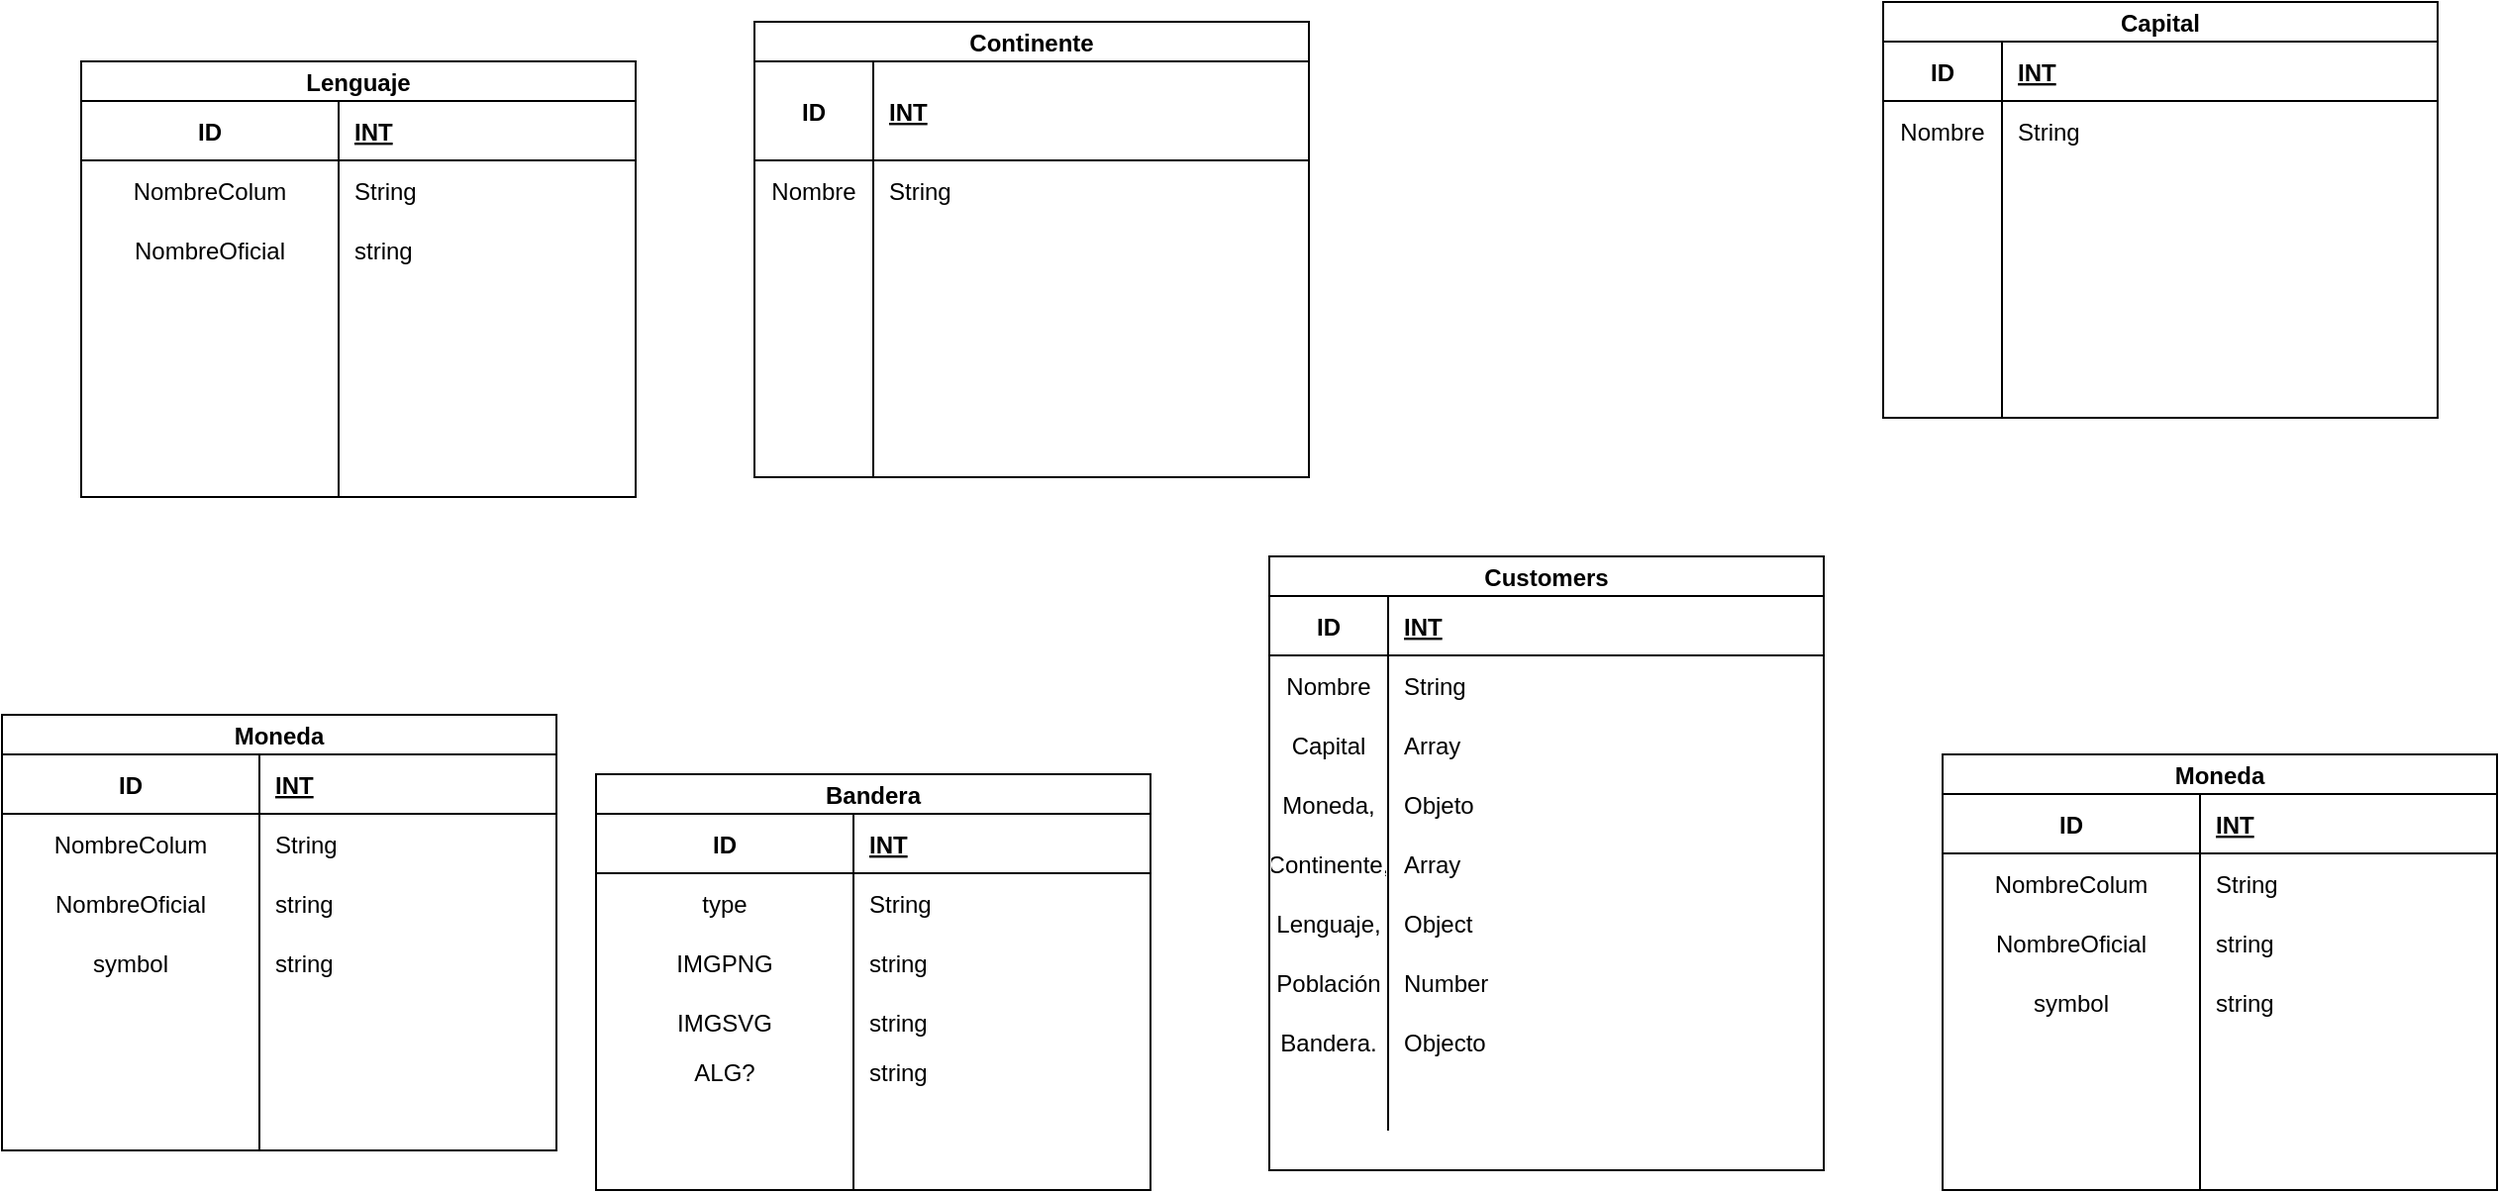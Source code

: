 <mxfile version="21.7.4" type="github">
  <diagram id="R2lEEEUBdFMjLlhIrx00" name="Page-1">
    <mxGraphModel dx="2284" dy="750" grid="1" gridSize="10" guides="1" tooltips="1" connect="1" arrows="1" fold="1" page="1" pageScale="1" pageWidth="850" pageHeight="1100" math="0" shadow="0" extFonts="Permanent Marker^https://fonts.googleapis.com/css?family=Permanent+Marker">
      <root>
        <mxCell id="0" />
        <mxCell id="1" parent="0" />
        <mxCell id="gF1G6BgwQL0CTlE5PLOW-70" value="Customers" style="shape=table;startSize=20;container=1;collapsible=1;childLayout=tableLayout;fixedRows=1;rowLines=0;fontStyle=1;align=center;resizeLast=1;" vertex="1" parent="1">
          <mxGeometry x="360" y="320" width="280" height="310" as="geometry" />
        </mxCell>
        <mxCell id="gF1G6BgwQL0CTlE5PLOW-71" value="" style="shape=partialRectangle;collapsible=0;dropTarget=0;pointerEvents=0;fillColor=none;points=[[0,0.5],[1,0.5]];portConstraint=eastwest;top=0;left=0;right=0;bottom=1;" vertex="1" parent="gF1G6BgwQL0CTlE5PLOW-70">
          <mxGeometry y="20" width="280" height="30" as="geometry" />
        </mxCell>
        <mxCell id="gF1G6BgwQL0CTlE5PLOW-72" value="ID" style="shape=partialRectangle;overflow=hidden;connectable=0;fillColor=none;top=0;left=0;bottom=0;right=0;fontStyle=1;" vertex="1" parent="gF1G6BgwQL0CTlE5PLOW-71">
          <mxGeometry width="60" height="30" as="geometry">
            <mxRectangle width="60" height="30" as="alternateBounds" />
          </mxGeometry>
        </mxCell>
        <mxCell id="gF1G6BgwQL0CTlE5PLOW-73" value="INT" style="shape=partialRectangle;overflow=hidden;connectable=0;fillColor=none;top=0;left=0;bottom=0;right=0;align=left;spacingLeft=6;fontStyle=5;" vertex="1" parent="gF1G6BgwQL0CTlE5PLOW-71">
          <mxGeometry x="60" width="220" height="30" as="geometry">
            <mxRectangle width="220" height="30" as="alternateBounds" />
          </mxGeometry>
        </mxCell>
        <mxCell id="gF1G6BgwQL0CTlE5PLOW-74" value="" style="shape=partialRectangle;collapsible=0;dropTarget=0;pointerEvents=0;fillColor=none;points=[[0,0.5],[1,0.5]];portConstraint=eastwest;top=0;left=0;right=0;bottom=0;" vertex="1" parent="gF1G6BgwQL0CTlE5PLOW-70">
          <mxGeometry y="50" width="280" height="30" as="geometry" />
        </mxCell>
        <mxCell id="gF1G6BgwQL0CTlE5PLOW-75" value="Nombre" style="shape=partialRectangle;overflow=hidden;connectable=0;fillColor=none;top=0;left=0;bottom=0;right=0;" vertex="1" parent="gF1G6BgwQL0CTlE5PLOW-74">
          <mxGeometry width="60" height="30" as="geometry">
            <mxRectangle width="60" height="30" as="alternateBounds" />
          </mxGeometry>
        </mxCell>
        <mxCell id="gF1G6BgwQL0CTlE5PLOW-76" value="String" style="shape=partialRectangle;overflow=hidden;connectable=0;fillColor=none;top=0;left=0;bottom=0;right=0;align=left;spacingLeft=6;" vertex="1" parent="gF1G6BgwQL0CTlE5PLOW-74">
          <mxGeometry x="60" width="220" height="30" as="geometry">
            <mxRectangle width="220" height="30" as="alternateBounds" />
          </mxGeometry>
        </mxCell>
        <mxCell id="gF1G6BgwQL0CTlE5PLOW-80" style="shape=partialRectangle;collapsible=0;dropTarget=0;pointerEvents=0;fillColor=none;points=[[0,0.5],[1,0.5]];portConstraint=eastwest;top=0;left=0;right=0;bottom=0;" vertex="1" parent="gF1G6BgwQL0CTlE5PLOW-70">
          <mxGeometry y="80" width="280" height="30" as="geometry" />
        </mxCell>
        <mxCell id="gF1G6BgwQL0CTlE5PLOW-81" value="Capital" style="shape=partialRectangle;overflow=hidden;connectable=0;fillColor=none;top=0;left=0;bottom=0;right=0;" vertex="1" parent="gF1G6BgwQL0CTlE5PLOW-80">
          <mxGeometry width="60" height="30" as="geometry">
            <mxRectangle width="60" height="30" as="alternateBounds" />
          </mxGeometry>
        </mxCell>
        <mxCell id="gF1G6BgwQL0CTlE5PLOW-82" value="Array" style="shape=partialRectangle;overflow=hidden;connectable=0;fillColor=none;top=0;left=0;bottom=0;right=0;align=left;spacingLeft=6;" vertex="1" parent="gF1G6BgwQL0CTlE5PLOW-80">
          <mxGeometry x="60" width="220" height="30" as="geometry">
            <mxRectangle width="220" height="30" as="alternateBounds" />
          </mxGeometry>
        </mxCell>
        <mxCell id="gF1G6BgwQL0CTlE5PLOW-83" style="shape=partialRectangle;collapsible=0;dropTarget=0;pointerEvents=0;fillColor=none;points=[[0,0.5],[1,0.5]];portConstraint=eastwest;top=0;left=0;right=0;bottom=0;" vertex="1" parent="gF1G6BgwQL0CTlE5PLOW-70">
          <mxGeometry y="110" width="280" height="30" as="geometry" />
        </mxCell>
        <mxCell id="gF1G6BgwQL0CTlE5PLOW-84" value="Moneda," style="shape=partialRectangle;overflow=hidden;connectable=0;fillColor=none;top=0;left=0;bottom=0;right=0;" vertex="1" parent="gF1G6BgwQL0CTlE5PLOW-83">
          <mxGeometry width="60" height="30" as="geometry">
            <mxRectangle width="60" height="30" as="alternateBounds" />
          </mxGeometry>
        </mxCell>
        <mxCell id="gF1G6BgwQL0CTlE5PLOW-85" value="Objeto" style="shape=partialRectangle;overflow=hidden;connectable=0;fillColor=none;top=0;left=0;bottom=0;right=0;align=left;spacingLeft=6;" vertex="1" parent="gF1G6BgwQL0CTlE5PLOW-83">
          <mxGeometry x="60" width="220" height="30" as="geometry">
            <mxRectangle width="220" height="30" as="alternateBounds" />
          </mxGeometry>
        </mxCell>
        <mxCell id="gF1G6BgwQL0CTlE5PLOW-86" style="shape=partialRectangle;collapsible=0;dropTarget=0;pointerEvents=0;fillColor=none;points=[[0,0.5],[1,0.5]];portConstraint=eastwest;top=0;left=0;right=0;bottom=0;" vertex="1" parent="gF1G6BgwQL0CTlE5PLOW-70">
          <mxGeometry y="140" width="280" height="30" as="geometry" />
        </mxCell>
        <mxCell id="gF1G6BgwQL0CTlE5PLOW-87" value="Continente," style="shape=partialRectangle;overflow=hidden;connectable=0;fillColor=none;top=0;left=0;bottom=0;right=0;" vertex="1" parent="gF1G6BgwQL0CTlE5PLOW-86">
          <mxGeometry width="60" height="30" as="geometry">
            <mxRectangle width="60" height="30" as="alternateBounds" />
          </mxGeometry>
        </mxCell>
        <mxCell id="gF1G6BgwQL0CTlE5PLOW-88" value="Array" style="shape=partialRectangle;overflow=hidden;connectable=0;fillColor=none;top=0;left=0;bottom=0;right=0;align=left;spacingLeft=6;" vertex="1" parent="gF1G6BgwQL0CTlE5PLOW-86">
          <mxGeometry x="60" width="220" height="30" as="geometry">
            <mxRectangle width="220" height="30" as="alternateBounds" />
          </mxGeometry>
        </mxCell>
        <mxCell id="gF1G6BgwQL0CTlE5PLOW-97" style="shape=partialRectangle;collapsible=0;dropTarget=0;pointerEvents=0;fillColor=none;points=[[0,0.5],[1,0.5]];portConstraint=eastwest;top=0;left=0;right=0;bottom=0;" vertex="1" parent="gF1G6BgwQL0CTlE5PLOW-70">
          <mxGeometry y="170" width="280" height="30" as="geometry" />
        </mxCell>
        <mxCell id="gF1G6BgwQL0CTlE5PLOW-98" value="Lenguaje," style="shape=partialRectangle;overflow=hidden;connectable=0;fillColor=none;top=0;left=0;bottom=0;right=0;" vertex="1" parent="gF1G6BgwQL0CTlE5PLOW-97">
          <mxGeometry width="60" height="30" as="geometry">
            <mxRectangle width="60" height="30" as="alternateBounds" />
          </mxGeometry>
        </mxCell>
        <mxCell id="gF1G6BgwQL0CTlE5PLOW-99" value="Object" style="shape=partialRectangle;overflow=hidden;connectable=0;fillColor=none;top=0;left=0;bottom=0;right=0;align=left;spacingLeft=6;" vertex="1" parent="gF1G6BgwQL0CTlE5PLOW-97">
          <mxGeometry x="60" width="220" height="30" as="geometry">
            <mxRectangle width="220" height="30" as="alternateBounds" />
          </mxGeometry>
        </mxCell>
        <mxCell id="gF1G6BgwQL0CTlE5PLOW-109" style="shape=partialRectangle;collapsible=0;dropTarget=0;pointerEvents=0;fillColor=none;points=[[0,0.5],[1,0.5]];portConstraint=eastwest;top=0;left=0;right=0;bottom=0;" vertex="1" parent="gF1G6BgwQL0CTlE5PLOW-70">
          <mxGeometry y="200" width="280" height="30" as="geometry" />
        </mxCell>
        <mxCell id="gF1G6BgwQL0CTlE5PLOW-110" value="Población" style="shape=partialRectangle;overflow=hidden;connectable=0;fillColor=none;top=0;left=0;bottom=0;right=0;" vertex="1" parent="gF1G6BgwQL0CTlE5PLOW-109">
          <mxGeometry width="60" height="30" as="geometry">
            <mxRectangle width="60" height="30" as="alternateBounds" />
          </mxGeometry>
        </mxCell>
        <mxCell id="gF1G6BgwQL0CTlE5PLOW-111" value="Number" style="shape=partialRectangle;overflow=hidden;connectable=0;fillColor=none;top=0;left=0;bottom=0;right=0;align=left;spacingLeft=6;" vertex="1" parent="gF1G6BgwQL0CTlE5PLOW-109">
          <mxGeometry x="60" width="220" height="30" as="geometry">
            <mxRectangle width="220" height="30" as="alternateBounds" />
          </mxGeometry>
        </mxCell>
        <mxCell id="gF1G6BgwQL0CTlE5PLOW-106" style="shape=partialRectangle;collapsible=0;dropTarget=0;pointerEvents=0;fillColor=none;points=[[0,0.5],[1,0.5]];portConstraint=eastwest;top=0;left=0;right=0;bottom=0;" vertex="1" parent="gF1G6BgwQL0CTlE5PLOW-70">
          <mxGeometry y="230" width="280" height="30" as="geometry" />
        </mxCell>
        <mxCell id="gF1G6BgwQL0CTlE5PLOW-107" value="Bandera." style="shape=partialRectangle;overflow=hidden;connectable=0;fillColor=none;top=0;left=0;bottom=0;right=0;" vertex="1" parent="gF1G6BgwQL0CTlE5PLOW-106">
          <mxGeometry width="60" height="30" as="geometry">
            <mxRectangle width="60" height="30" as="alternateBounds" />
          </mxGeometry>
        </mxCell>
        <mxCell id="gF1G6BgwQL0CTlE5PLOW-108" value="Objecto" style="shape=partialRectangle;overflow=hidden;connectable=0;fillColor=none;top=0;left=0;bottom=0;right=0;align=left;spacingLeft=6;" vertex="1" parent="gF1G6BgwQL0CTlE5PLOW-106">
          <mxGeometry x="60" width="220" height="30" as="geometry">
            <mxRectangle width="220" height="30" as="alternateBounds" />
          </mxGeometry>
        </mxCell>
        <mxCell id="gF1G6BgwQL0CTlE5PLOW-103" style="shape=partialRectangle;collapsible=0;dropTarget=0;pointerEvents=0;fillColor=none;points=[[0,0.5],[1,0.5]];portConstraint=eastwest;top=0;left=0;right=0;bottom=0;" vertex="1" parent="gF1G6BgwQL0CTlE5PLOW-70">
          <mxGeometry y="260" width="280" height="30" as="geometry" />
        </mxCell>
        <mxCell id="gF1G6BgwQL0CTlE5PLOW-104" style="shape=partialRectangle;overflow=hidden;connectable=0;fillColor=none;top=0;left=0;bottom=0;right=0;" vertex="1" parent="gF1G6BgwQL0CTlE5PLOW-103">
          <mxGeometry width="60" height="30" as="geometry">
            <mxRectangle width="60" height="30" as="alternateBounds" />
          </mxGeometry>
        </mxCell>
        <mxCell id="gF1G6BgwQL0CTlE5PLOW-105" style="shape=partialRectangle;overflow=hidden;connectable=0;fillColor=none;top=0;left=0;bottom=0;right=0;align=left;spacingLeft=6;" vertex="1" parent="gF1G6BgwQL0CTlE5PLOW-103">
          <mxGeometry x="60" width="220" height="30" as="geometry">
            <mxRectangle width="220" height="30" as="alternateBounds" />
          </mxGeometry>
        </mxCell>
        <mxCell id="gF1G6BgwQL0CTlE5PLOW-112" value="Capital" style="shape=table;startSize=20;container=1;collapsible=1;childLayout=tableLayout;fixedRows=1;rowLines=0;fontStyle=1;align=center;resizeLast=1;" vertex="1" parent="1">
          <mxGeometry x="670" y="40" width="280" height="210" as="geometry" />
        </mxCell>
        <mxCell id="gF1G6BgwQL0CTlE5PLOW-113" value="" style="shape=partialRectangle;collapsible=0;dropTarget=0;pointerEvents=0;fillColor=none;points=[[0,0.5],[1,0.5]];portConstraint=eastwest;top=0;left=0;right=0;bottom=1;" vertex="1" parent="gF1G6BgwQL0CTlE5PLOW-112">
          <mxGeometry y="20" width="280" height="30" as="geometry" />
        </mxCell>
        <mxCell id="gF1G6BgwQL0CTlE5PLOW-114" value="ID" style="shape=partialRectangle;overflow=hidden;connectable=0;fillColor=none;top=0;left=0;bottom=0;right=0;fontStyle=1;" vertex="1" parent="gF1G6BgwQL0CTlE5PLOW-113">
          <mxGeometry width="60" height="30" as="geometry">
            <mxRectangle width="60" height="30" as="alternateBounds" />
          </mxGeometry>
        </mxCell>
        <mxCell id="gF1G6BgwQL0CTlE5PLOW-115" value="INT" style="shape=partialRectangle;overflow=hidden;connectable=0;fillColor=none;top=0;left=0;bottom=0;right=0;align=left;spacingLeft=6;fontStyle=5;" vertex="1" parent="gF1G6BgwQL0CTlE5PLOW-113">
          <mxGeometry x="60" width="220" height="30" as="geometry">
            <mxRectangle width="220" height="30" as="alternateBounds" />
          </mxGeometry>
        </mxCell>
        <mxCell id="gF1G6BgwQL0CTlE5PLOW-116" value="" style="shape=partialRectangle;collapsible=0;dropTarget=0;pointerEvents=0;fillColor=none;points=[[0,0.5],[1,0.5]];portConstraint=eastwest;top=0;left=0;right=0;bottom=0;" vertex="1" parent="gF1G6BgwQL0CTlE5PLOW-112">
          <mxGeometry y="50" width="280" height="30" as="geometry" />
        </mxCell>
        <mxCell id="gF1G6BgwQL0CTlE5PLOW-117" value="Nombre" style="shape=partialRectangle;overflow=hidden;connectable=0;fillColor=none;top=0;left=0;bottom=0;right=0;" vertex="1" parent="gF1G6BgwQL0CTlE5PLOW-116">
          <mxGeometry width="60" height="30" as="geometry">
            <mxRectangle width="60" height="30" as="alternateBounds" />
          </mxGeometry>
        </mxCell>
        <mxCell id="gF1G6BgwQL0CTlE5PLOW-118" value="String" style="shape=partialRectangle;overflow=hidden;connectable=0;fillColor=none;top=0;left=0;bottom=0;right=0;align=left;spacingLeft=6;" vertex="1" parent="gF1G6BgwQL0CTlE5PLOW-116">
          <mxGeometry x="60" width="220" height="30" as="geometry">
            <mxRectangle width="220" height="30" as="alternateBounds" />
          </mxGeometry>
        </mxCell>
        <mxCell id="gF1G6BgwQL0CTlE5PLOW-119" style="shape=partialRectangle;collapsible=0;dropTarget=0;pointerEvents=0;fillColor=none;points=[[0,0.5],[1,0.5]];portConstraint=eastwest;top=0;left=0;right=0;bottom=0;" vertex="1" parent="gF1G6BgwQL0CTlE5PLOW-112">
          <mxGeometry y="80" width="280" height="30" as="geometry" />
        </mxCell>
        <mxCell id="gF1G6BgwQL0CTlE5PLOW-120" value="" style="shape=partialRectangle;overflow=hidden;connectable=0;fillColor=none;top=0;left=0;bottom=0;right=0;" vertex="1" parent="gF1G6BgwQL0CTlE5PLOW-119">
          <mxGeometry width="60" height="30" as="geometry">
            <mxRectangle width="60" height="30" as="alternateBounds" />
          </mxGeometry>
        </mxCell>
        <mxCell id="gF1G6BgwQL0CTlE5PLOW-121" value="" style="shape=partialRectangle;overflow=hidden;connectable=0;fillColor=none;top=0;left=0;bottom=0;right=0;align=left;spacingLeft=6;" vertex="1" parent="gF1G6BgwQL0CTlE5PLOW-119">
          <mxGeometry x="60" width="220" height="30" as="geometry">
            <mxRectangle width="220" height="30" as="alternateBounds" />
          </mxGeometry>
        </mxCell>
        <mxCell id="gF1G6BgwQL0CTlE5PLOW-125" style="shape=partialRectangle;collapsible=0;dropTarget=0;pointerEvents=0;fillColor=none;points=[[0,0.5],[1,0.5]];portConstraint=eastwest;top=0;left=0;right=0;bottom=0;" vertex="1" parent="gF1G6BgwQL0CTlE5PLOW-112">
          <mxGeometry y="110" width="280" height="30" as="geometry" />
        </mxCell>
        <mxCell id="gF1G6BgwQL0CTlE5PLOW-126" value="" style="shape=partialRectangle;overflow=hidden;connectable=0;fillColor=none;top=0;left=0;bottom=0;right=0;" vertex="1" parent="gF1G6BgwQL0CTlE5PLOW-125">
          <mxGeometry width="60" height="30" as="geometry">
            <mxRectangle width="60" height="30" as="alternateBounds" />
          </mxGeometry>
        </mxCell>
        <mxCell id="gF1G6BgwQL0CTlE5PLOW-127" value="" style="shape=partialRectangle;overflow=hidden;connectable=0;fillColor=none;top=0;left=0;bottom=0;right=0;align=left;spacingLeft=6;" vertex="1" parent="gF1G6BgwQL0CTlE5PLOW-125">
          <mxGeometry x="60" width="220" height="30" as="geometry">
            <mxRectangle width="220" height="30" as="alternateBounds" />
          </mxGeometry>
        </mxCell>
        <mxCell id="gF1G6BgwQL0CTlE5PLOW-128" style="shape=partialRectangle;collapsible=0;dropTarget=0;pointerEvents=0;fillColor=none;points=[[0,0.5],[1,0.5]];portConstraint=eastwest;top=0;left=0;right=0;bottom=0;" vertex="1" parent="gF1G6BgwQL0CTlE5PLOW-112">
          <mxGeometry y="140" width="280" height="30" as="geometry" />
        </mxCell>
        <mxCell id="gF1G6BgwQL0CTlE5PLOW-129" value="" style="shape=partialRectangle;overflow=hidden;connectable=0;fillColor=none;top=0;left=0;bottom=0;right=0;" vertex="1" parent="gF1G6BgwQL0CTlE5PLOW-128">
          <mxGeometry width="60" height="30" as="geometry">
            <mxRectangle width="60" height="30" as="alternateBounds" />
          </mxGeometry>
        </mxCell>
        <mxCell id="gF1G6BgwQL0CTlE5PLOW-130" value="" style="shape=partialRectangle;overflow=hidden;connectable=0;fillColor=none;top=0;left=0;bottom=0;right=0;align=left;spacingLeft=6;" vertex="1" parent="gF1G6BgwQL0CTlE5PLOW-128">
          <mxGeometry x="60" width="220" height="30" as="geometry">
            <mxRectangle width="220" height="30" as="alternateBounds" />
          </mxGeometry>
        </mxCell>
        <mxCell id="gF1G6BgwQL0CTlE5PLOW-131" style="shape=partialRectangle;collapsible=0;dropTarget=0;pointerEvents=0;fillColor=none;points=[[0,0.5],[1,0.5]];portConstraint=eastwest;top=0;left=0;right=0;bottom=0;" vertex="1" parent="gF1G6BgwQL0CTlE5PLOW-112">
          <mxGeometry y="170" width="280" height="20" as="geometry" />
        </mxCell>
        <mxCell id="gF1G6BgwQL0CTlE5PLOW-132" value="" style="shape=partialRectangle;overflow=hidden;connectable=0;fillColor=none;top=0;left=0;bottom=0;right=0;" vertex="1" parent="gF1G6BgwQL0CTlE5PLOW-131">
          <mxGeometry width="60" height="20" as="geometry">
            <mxRectangle width="60" height="20" as="alternateBounds" />
          </mxGeometry>
        </mxCell>
        <mxCell id="gF1G6BgwQL0CTlE5PLOW-133" value="" style="shape=partialRectangle;overflow=hidden;connectable=0;fillColor=none;top=0;left=0;bottom=0;right=0;align=left;spacingLeft=6;" vertex="1" parent="gF1G6BgwQL0CTlE5PLOW-131">
          <mxGeometry x="60" width="220" height="20" as="geometry">
            <mxRectangle width="220" height="20" as="alternateBounds" />
          </mxGeometry>
        </mxCell>
        <mxCell id="gF1G6BgwQL0CTlE5PLOW-134" style="shape=partialRectangle;collapsible=0;dropTarget=0;pointerEvents=0;fillColor=none;points=[[0,0.5],[1,0.5]];portConstraint=eastwest;top=0;left=0;right=0;bottom=0;" vertex="1" parent="gF1G6BgwQL0CTlE5PLOW-112">
          <mxGeometry y="190" width="280" height="20" as="geometry" />
        </mxCell>
        <mxCell id="gF1G6BgwQL0CTlE5PLOW-135" value="" style="shape=partialRectangle;overflow=hidden;connectable=0;fillColor=none;top=0;left=0;bottom=0;right=0;" vertex="1" parent="gF1G6BgwQL0CTlE5PLOW-134">
          <mxGeometry width="60" height="20" as="geometry">
            <mxRectangle width="60" height="20" as="alternateBounds" />
          </mxGeometry>
        </mxCell>
        <mxCell id="gF1G6BgwQL0CTlE5PLOW-136" value="" style="shape=partialRectangle;overflow=hidden;connectable=0;fillColor=none;top=0;left=0;bottom=0;right=0;align=left;spacingLeft=6;" vertex="1" parent="gF1G6BgwQL0CTlE5PLOW-134">
          <mxGeometry x="60" width="220" height="20" as="geometry">
            <mxRectangle width="220" height="20" as="alternateBounds" />
          </mxGeometry>
        </mxCell>
        <mxCell id="gF1G6BgwQL0CTlE5PLOW-140" value="Moneda" style="shape=table;startSize=20;container=1;collapsible=1;childLayout=tableLayout;fixedRows=1;rowLines=0;fontStyle=1;align=center;resizeLast=1;" vertex="1" parent="1">
          <mxGeometry x="700" y="420" width="280" height="220" as="geometry" />
        </mxCell>
        <mxCell id="gF1G6BgwQL0CTlE5PLOW-141" value="" style="shape=partialRectangle;collapsible=0;dropTarget=0;pointerEvents=0;fillColor=none;points=[[0,0.5],[1,0.5]];portConstraint=eastwest;top=0;left=0;right=0;bottom=1;" vertex="1" parent="gF1G6BgwQL0CTlE5PLOW-140">
          <mxGeometry y="20" width="280" height="30" as="geometry" />
        </mxCell>
        <mxCell id="gF1G6BgwQL0CTlE5PLOW-142" value="ID" style="shape=partialRectangle;overflow=hidden;connectable=0;fillColor=none;top=0;left=0;bottom=0;right=0;fontStyle=1;" vertex="1" parent="gF1G6BgwQL0CTlE5PLOW-141">
          <mxGeometry width="130" height="30" as="geometry">
            <mxRectangle width="130" height="30" as="alternateBounds" />
          </mxGeometry>
        </mxCell>
        <mxCell id="gF1G6BgwQL0CTlE5PLOW-143" value="INT" style="shape=partialRectangle;overflow=hidden;connectable=0;fillColor=none;top=0;left=0;bottom=0;right=0;align=left;spacingLeft=6;fontStyle=5;" vertex="1" parent="gF1G6BgwQL0CTlE5PLOW-141">
          <mxGeometry x="130" width="150" height="30" as="geometry">
            <mxRectangle width="150" height="30" as="alternateBounds" />
          </mxGeometry>
        </mxCell>
        <mxCell id="gF1G6BgwQL0CTlE5PLOW-144" value="" style="shape=partialRectangle;collapsible=0;dropTarget=0;pointerEvents=0;fillColor=none;points=[[0,0.5],[1,0.5]];portConstraint=eastwest;top=0;left=0;right=0;bottom=0;" vertex="1" parent="gF1G6BgwQL0CTlE5PLOW-140">
          <mxGeometry y="50" width="280" height="30" as="geometry" />
        </mxCell>
        <mxCell id="gF1G6BgwQL0CTlE5PLOW-145" value="NombreColum" style="shape=partialRectangle;overflow=hidden;connectable=0;fillColor=none;top=0;left=0;bottom=0;right=0;" vertex="1" parent="gF1G6BgwQL0CTlE5PLOW-144">
          <mxGeometry width="130" height="30" as="geometry">
            <mxRectangle width="130" height="30" as="alternateBounds" />
          </mxGeometry>
        </mxCell>
        <mxCell id="gF1G6BgwQL0CTlE5PLOW-146" value="String" style="shape=partialRectangle;overflow=hidden;connectable=0;fillColor=none;top=0;left=0;bottom=0;right=0;align=left;spacingLeft=6;" vertex="1" parent="gF1G6BgwQL0CTlE5PLOW-144">
          <mxGeometry x="130" width="150" height="30" as="geometry">
            <mxRectangle width="150" height="30" as="alternateBounds" />
          </mxGeometry>
        </mxCell>
        <mxCell id="gF1G6BgwQL0CTlE5PLOW-147" style="shape=partialRectangle;collapsible=0;dropTarget=0;pointerEvents=0;fillColor=none;points=[[0,0.5],[1,0.5]];portConstraint=eastwest;top=0;left=0;right=0;bottom=0;" vertex="1" parent="gF1G6BgwQL0CTlE5PLOW-140">
          <mxGeometry y="80" width="280" height="30" as="geometry" />
        </mxCell>
        <mxCell id="gF1G6BgwQL0CTlE5PLOW-148" value="NombreOficial" style="shape=partialRectangle;overflow=hidden;connectable=0;fillColor=none;top=0;left=0;bottom=0;right=0;" vertex="1" parent="gF1G6BgwQL0CTlE5PLOW-147">
          <mxGeometry width="130" height="30" as="geometry">
            <mxRectangle width="130" height="30" as="alternateBounds" />
          </mxGeometry>
        </mxCell>
        <mxCell id="gF1G6BgwQL0CTlE5PLOW-149" value="string" style="shape=partialRectangle;overflow=hidden;connectable=0;fillColor=none;top=0;left=0;bottom=0;right=0;align=left;spacingLeft=6;" vertex="1" parent="gF1G6BgwQL0CTlE5PLOW-147">
          <mxGeometry x="130" width="150" height="30" as="geometry">
            <mxRectangle width="150" height="30" as="alternateBounds" />
          </mxGeometry>
        </mxCell>
        <mxCell id="gF1G6BgwQL0CTlE5PLOW-150" style="shape=partialRectangle;collapsible=0;dropTarget=0;pointerEvents=0;fillColor=none;points=[[0,0.5],[1,0.5]];portConstraint=eastwest;top=0;left=0;right=0;bottom=0;" vertex="1" parent="gF1G6BgwQL0CTlE5PLOW-140">
          <mxGeometry y="110" width="280" height="30" as="geometry" />
        </mxCell>
        <mxCell id="gF1G6BgwQL0CTlE5PLOW-151" value="symbol" style="shape=partialRectangle;overflow=hidden;connectable=0;fillColor=none;top=0;left=0;bottom=0;right=0;" vertex="1" parent="gF1G6BgwQL0CTlE5PLOW-150">
          <mxGeometry width="130" height="30" as="geometry">
            <mxRectangle width="130" height="30" as="alternateBounds" />
          </mxGeometry>
        </mxCell>
        <mxCell id="gF1G6BgwQL0CTlE5PLOW-152" value="string" style="shape=partialRectangle;overflow=hidden;connectable=0;fillColor=none;top=0;left=0;bottom=0;right=0;align=left;spacingLeft=6;" vertex="1" parent="gF1G6BgwQL0CTlE5PLOW-150">
          <mxGeometry x="130" width="150" height="30" as="geometry">
            <mxRectangle width="150" height="30" as="alternateBounds" />
          </mxGeometry>
        </mxCell>
        <mxCell id="gF1G6BgwQL0CTlE5PLOW-153" style="shape=partialRectangle;collapsible=0;dropTarget=0;pointerEvents=0;fillColor=none;points=[[0,0.5],[1,0.5]];portConstraint=eastwest;top=0;left=0;right=0;bottom=0;" vertex="1" parent="gF1G6BgwQL0CTlE5PLOW-140">
          <mxGeometry y="140" width="280" height="30" as="geometry" />
        </mxCell>
        <mxCell id="gF1G6BgwQL0CTlE5PLOW-154" value="" style="shape=partialRectangle;overflow=hidden;connectable=0;fillColor=none;top=0;left=0;bottom=0;right=0;" vertex="1" parent="gF1G6BgwQL0CTlE5PLOW-153">
          <mxGeometry width="130" height="30" as="geometry">
            <mxRectangle width="130" height="30" as="alternateBounds" />
          </mxGeometry>
        </mxCell>
        <mxCell id="gF1G6BgwQL0CTlE5PLOW-155" value="" style="shape=partialRectangle;overflow=hidden;connectable=0;fillColor=none;top=0;left=0;bottom=0;right=0;align=left;spacingLeft=6;" vertex="1" parent="gF1G6BgwQL0CTlE5PLOW-153">
          <mxGeometry x="130" width="150" height="30" as="geometry">
            <mxRectangle width="150" height="30" as="alternateBounds" />
          </mxGeometry>
        </mxCell>
        <mxCell id="gF1G6BgwQL0CTlE5PLOW-156" style="shape=partialRectangle;collapsible=0;dropTarget=0;pointerEvents=0;fillColor=none;points=[[0,0.5],[1,0.5]];portConstraint=eastwest;top=0;left=0;right=0;bottom=0;" vertex="1" parent="gF1G6BgwQL0CTlE5PLOW-140">
          <mxGeometry y="170" width="280" height="30" as="geometry" />
        </mxCell>
        <mxCell id="gF1G6BgwQL0CTlE5PLOW-157" value="" style="shape=partialRectangle;overflow=hidden;connectable=0;fillColor=none;top=0;left=0;bottom=0;right=0;" vertex="1" parent="gF1G6BgwQL0CTlE5PLOW-156">
          <mxGeometry width="130" height="30" as="geometry">
            <mxRectangle width="130" height="30" as="alternateBounds" />
          </mxGeometry>
        </mxCell>
        <mxCell id="gF1G6BgwQL0CTlE5PLOW-158" value="" style="shape=partialRectangle;overflow=hidden;connectable=0;fillColor=none;top=0;left=0;bottom=0;right=0;align=left;spacingLeft=6;" vertex="1" parent="gF1G6BgwQL0CTlE5PLOW-156">
          <mxGeometry x="130" width="150" height="30" as="geometry">
            <mxRectangle width="150" height="30" as="alternateBounds" />
          </mxGeometry>
        </mxCell>
        <mxCell id="gF1G6BgwQL0CTlE5PLOW-159" style="shape=partialRectangle;collapsible=0;dropTarget=0;pointerEvents=0;fillColor=none;points=[[0,0.5],[1,0.5]];portConstraint=eastwest;top=0;left=0;right=0;bottom=0;" vertex="1" parent="gF1G6BgwQL0CTlE5PLOW-140">
          <mxGeometry y="200" width="280" height="20" as="geometry" />
        </mxCell>
        <mxCell id="gF1G6BgwQL0CTlE5PLOW-160" value="" style="shape=partialRectangle;overflow=hidden;connectable=0;fillColor=none;top=0;left=0;bottom=0;right=0;" vertex="1" parent="gF1G6BgwQL0CTlE5PLOW-159">
          <mxGeometry width="130" height="20" as="geometry">
            <mxRectangle width="130" height="20" as="alternateBounds" />
          </mxGeometry>
        </mxCell>
        <mxCell id="gF1G6BgwQL0CTlE5PLOW-161" value="" style="shape=partialRectangle;overflow=hidden;connectable=0;fillColor=none;top=0;left=0;bottom=0;right=0;align=left;spacingLeft=6;" vertex="1" parent="gF1G6BgwQL0CTlE5PLOW-159">
          <mxGeometry x="130" width="150" height="20" as="geometry">
            <mxRectangle width="150" height="20" as="alternateBounds" />
          </mxGeometry>
        </mxCell>
        <mxCell id="gF1G6BgwQL0CTlE5PLOW-162" value="Moneda" style="shape=table;startSize=20;container=1;collapsible=1;childLayout=tableLayout;fixedRows=1;rowLines=0;fontStyle=1;align=center;resizeLast=1;" vertex="1" parent="1">
          <mxGeometry x="-280" y="400" width="280" height="220" as="geometry" />
        </mxCell>
        <mxCell id="gF1G6BgwQL0CTlE5PLOW-163" value="" style="shape=partialRectangle;collapsible=0;dropTarget=0;pointerEvents=0;fillColor=none;points=[[0,0.5],[1,0.5]];portConstraint=eastwest;top=0;left=0;right=0;bottom=1;" vertex="1" parent="gF1G6BgwQL0CTlE5PLOW-162">
          <mxGeometry y="20" width="280" height="30" as="geometry" />
        </mxCell>
        <mxCell id="gF1G6BgwQL0CTlE5PLOW-164" value="ID" style="shape=partialRectangle;overflow=hidden;connectable=0;fillColor=none;top=0;left=0;bottom=0;right=0;fontStyle=1;" vertex="1" parent="gF1G6BgwQL0CTlE5PLOW-163">
          <mxGeometry width="130" height="30" as="geometry">
            <mxRectangle width="130" height="30" as="alternateBounds" />
          </mxGeometry>
        </mxCell>
        <mxCell id="gF1G6BgwQL0CTlE5PLOW-165" value="INT" style="shape=partialRectangle;overflow=hidden;connectable=0;fillColor=none;top=0;left=0;bottom=0;right=0;align=left;spacingLeft=6;fontStyle=5;" vertex="1" parent="gF1G6BgwQL0CTlE5PLOW-163">
          <mxGeometry x="130" width="150" height="30" as="geometry">
            <mxRectangle width="150" height="30" as="alternateBounds" />
          </mxGeometry>
        </mxCell>
        <mxCell id="gF1G6BgwQL0CTlE5PLOW-166" value="" style="shape=partialRectangle;collapsible=0;dropTarget=0;pointerEvents=0;fillColor=none;points=[[0,0.5],[1,0.5]];portConstraint=eastwest;top=0;left=0;right=0;bottom=0;" vertex="1" parent="gF1G6BgwQL0CTlE5PLOW-162">
          <mxGeometry y="50" width="280" height="30" as="geometry" />
        </mxCell>
        <mxCell id="gF1G6BgwQL0CTlE5PLOW-167" value="NombreColum" style="shape=partialRectangle;overflow=hidden;connectable=0;fillColor=none;top=0;left=0;bottom=0;right=0;" vertex="1" parent="gF1G6BgwQL0CTlE5PLOW-166">
          <mxGeometry width="130" height="30" as="geometry">
            <mxRectangle width="130" height="30" as="alternateBounds" />
          </mxGeometry>
        </mxCell>
        <mxCell id="gF1G6BgwQL0CTlE5PLOW-168" value="String" style="shape=partialRectangle;overflow=hidden;connectable=0;fillColor=none;top=0;left=0;bottom=0;right=0;align=left;spacingLeft=6;" vertex="1" parent="gF1G6BgwQL0CTlE5PLOW-166">
          <mxGeometry x="130" width="150" height="30" as="geometry">
            <mxRectangle width="150" height="30" as="alternateBounds" />
          </mxGeometry>
        </mxCell>
        <mxCell id="gF1G6BgwQL0CTlE5PLOW-169" style="shape=partialRectangle;collapsible=0;dropTarget=0;pointerEvents=0;fillColor=none;points=[[0,0.5],[1,0.5]];portConstraint=eastwest;top=0;left=0;right=0;bottom=0;" vertex="1" parent="gF1G6BgwQL0CTlE5PLOW-162">
          <mxGeometry y="80" width="280" height="30" as="geometry" />
        </mxCell>
        <mxCell id="gF1G6BgwQL0CTlE5PLOW-170" value="NombreOficial" style="shape=partialRectangle;overflow=hidden;connectable=0;fillColor=none;top=0;left=0;bottom=0;right=0;" vertex="1" parent="gF1G6BgwQL0CTlE5PLOW-169">
          <mxGeometry width="130" height="30" as="geometry">
            <mxRectangle width="130" height="30" as="alternateBounds" />
          </mxGeometry>
        </mxCell>
        <mxCell id="gF1G6BgwQL0CTlE5PLOW-171" value="string" style="shape=partialRectangle;overflow=hidden;connectable=0;fillColor=none;top=0;left=0;bottom=0;right=0;align=left;spacingLeft=6;" vertex="1" parent="gF1G6BgwQL0CTlE5PLOW-169">
          <mxGeometry x="130" width="150" height="30" as="geometry">
            <mxRectangle width="150" height="30" as="alternateBounds" />
          </mxGeometry>
        </mxCell>
        <mxCell id="gF1G6BgwQL0CTlE5PLOW-172" style="shape=partialRectangle;collapsible=0;dropTarget=0;pointerEvents=0;fillColor=none;points=[[0,0.5],[1,0.5]];portConstraint=eastwest;top=0;left=0;right=0;bottom=0;" vertex="1" parent="gF1G6BgwQL0CTlE5PLOW-162">
          <mxGeometry y="110" width="280" height="30" as="geometry" />
        </mxCell>
        <mxCell id="gF1G6BgwQL0CTlE5PLOW-173" value="symbol" style="shape=partialRectangle;overflow=hidden;connectable=0;fillColor=none;top=0;left=0;bottom=0;right=0;" vertex="1" parent="gF1G6BgwQL0CTlE5PLOW-172">
          <mxGeometry width="130" height="30" as="geometry">
            <mxRectangle width="130" height="30" as="alternateBounds" />
          </mxGeometry>
        </mxCell>
        <mxCell id="gF1G6BgwQL0CTlE5PLOW-174" value="string" style="shape=partialRectangle;overflow=hidden;connectable=0;fillColor=none;top=0;left=0;bottom=0;right=0;align=left;spacingLeft=6;" vertex="1" parent="gF1G6BgwQL0CTlE5PLOW-172">
          <mxGeometry x="130" width="150" height="30" as="geometry">
            <mxRectangle width="150" height="30" as="alternateBounds" />
          </mxGeometry>
        </mxCell>
        <mxCell id="gF1G6BgwQL0CTlE5PLOW-175" style="shape=partialRectangle;collapsible=0;dropTarget=0;pointerEvents=0;fillColor=none;points=[[0,0.5],[1,0.5]];portConstraint=eastwest;top=0;left=0;right=0;bottom=0;" vertex="1" parent="gF1G6BgwQL0CTlE5PLOW-162">
          <mxGeometry y="140" width="280" height="30" as="geometry" />
        </mxCell>
        <mxCell id="gF1G6BgwQL0CTlE5PLOW-176" value="" style="shape=partialRectangle;overflow=hidden;connectable=0;fillColor=none;top=0;left=0;bottom=0;right=0;" vertex="1" parent="gF1G6BgwQL0CTlE5PLOW-175">
          <mxGeometry width="130" height="30" as="geometry">
            <mxRectangle width="130" height="30" as="alternateBounds" />
          </mxGeometry>
        </mxCell>
        <mxCell id="gF1G6BgwQL0CTlE5PLOW-177" value="" style="shape=partialRectangle;overflow=hidden;connectable=0;fillColor=none;top=0;left=0;bottom=0;right=0;align=left;spacingLeft=6;" vertex="1" parent="gF1G6BgwQL0CTlE5PLOW-175">
          <mxGeometry x="130" width="150" height="30" as="geometry">
            <mxRectangle width="150" height="30" as="alternateBounds" />
          </mxGeometry>
        </mxCell>
        <mxCell id="gF1G6BgwQL0CTlE5PLOW-178" style="shape=partialRectangle;collapsible=0;dropTarget=0;pointerEvents=0;fillColor=none;points=[[0,0.5],[1,0.5]];portConstraint=eastwest;top=0;left=0;right=0;bottom=0;" vertex="1" parent="gF1G6BgwQL0CTlE5PLOW-162">
          <mxGeometry y="170" width="280" height="30" as="geometry" />
        </mxCell>
        <mxCell id="gF1G6BgwQL0CTlE5PLOW-179" value="" style="shape=partialRectangle;overflow=hidden;connectable=0;fillColor=none;top=0;left=0;bottom=0;right=0;" vertex="1" parent="gF1G6BgwQL0CTlE5PLOW-178">
          <mxGeometry width="130" height="30" as="geometry">
            <mxRectangle width="130" height="30" as="alternateBounds" />
          </mxGeometry>
        </mxCell>
        <mxCell id="gF1G6BgwQL0CTlE5PLOW-180" value="" style="shape=partialRectangle;overflow=hidden;connectable=0;fillColor=none;top=0;left=0;bottom=0;right=0;align=left;spacingLeft=6;" vertex="1" parent="gF1G6BgwQL0CTlE5PLOW-178">
          <mxGeometry x="130" width="150" height="30" as="geometry">
            <mxRectangle width="150" height="30" as="alternateBounds" />
          </mxGeometry>
        </mxCell>
        <mxCell id="gF1G6BgwQL0CTlE5PLOW-181" style="shape=partialRectangle;collapsible=0;dropTarget=0;pointerEvents=0;fillColor=none;points=[[0,0.5],[1,0.5]];portConstraint=eastwest;top=0;left=0;right=0;bottom=0;" vertex="1" parent="gF1G6BgwQL0CTlE5PLOW-162">
          <mxGeometry y="200" width="280" height="20" as="geometry" />
        </mxCell>
        <mxCell id="gF1G6BgwQL0CTlE5PLOW-182" value="" style="shape=partialRectangle;overflow=hidden;connectable=0;fillColor=none;top=0;left=0;bottom=0;right=0;" vertex="1" parent="gF1G6BgwQL0CTlE5PLOW-181">
          <mxGeometry width="130" height="20" as="geometry">
            <mxRectangle width="130" height="20" as="alternateBounds" />
          </mxGeometry>
        </mxCell>
        <mxCell id="gF1G6BgwQL0CTlE5PLOW-183" value="" style="shape=partialRectangle;overflow=hidden;connectable=0;fillColor=none;top=0;left=0;bottom=0;right=0;align=left;spacingLeft=6;" vertex="1" parent="gF1G6BgwQL0CTlE5PLOW-181">
          <mxGeometry x="130" width="150" height="20" as="geometry">
            <mxRectangle width="150" height="20" as="alternateBounds" />
          </mxGeometry>
        </mxCell>
        <mxCell id="gF1G6BgwQL0CTlE5PLOW-186" value="" style="shape=partialRectangle;overflow=hidden;connectable=0;fillColor=none;top=0;left=0;bottom=0;right=0;align=left;spacingLeft=6;" vertex="1" parent="1">
          <mxGeometry x="740" y="220" width="220" height="20" as="geometry">
            <mxRectangle width="220" height="20" as="alternateBounds" />
          </mxGeometry>
        </mxCell>
        <mxCell id="gF1G6BgwQL0CTlE5PLOW-187" value="Continente" style="shape=table;startSize=20;container=1;collapsible=1;childLayout=tableLayout;fixedRows=1;rowLines=0;fontStyle=1;align=center;resizeLast=1;" vertex="1" parent="1">
          <mxGeometry x="100" y="50" width="280" height="230" as="geometry" />
        </mxCell>
        <mxCell id="gF1G6BgwQL0CTlE5PLOW-188" value="" style="shape=partialRectangle;collapsible=0;dropTarget=0;pointerEvents=0;fillColor=none;points=[[0,0.5],[1,0.5]];portConstraint=eastwest;top=0;left=0;right=0;bottom=1;" vertex="1" parent="gF1G6BgwQL0CTlE5PLOW-187">
          <mxGeometry y="20" width="280" height="50" as="geometry" />
        </mxCell>
        <mxCell id="gF1G6BgwQL0CTlE5PLOW-189" value="ID" style="shape=partialRectangle;overflow=hidden;connectable=0;fillColor=none;top=0;left=0;bottom=0;right=0;fontStyle=1;" vertex="1" parent="gF1G6BgwQL0CTlE5PLOW-188">
          <mxGeometry width="60" height="50" as="geometry">
            <mxRectangle width="60" height="50" as="alternateBounds" />
          </mxGeometry>
        </mxCell>
        <mxCell id="gF1G6BgwQL0CTlE5PLOW-190" value="INT" style="shape=partialRectangle;overflow=hidden;connectable=0;fillColor=none;top=0;left=0;bottom=0;right=0;align=left;spacingLeft=6;fontStyle=5;" vertex="1" parent="gF1G6BgwQL0CTlE5PLOW-188">
          <mxGeometry x="60" width="220" height="50" as="geometry">
            <mxRectangle width="220" height="50" as="alternateBounds" />
          </mxGeometry>
        </mxCell>
        <mxCell id="gF1G6BgwQL0CTlE5PLOW-191" value="" style="shape=partialRectangle;collapsible=0;dropTarget=0;pointerEvents=0;fillColor=none;points=[[0,0.5],[1,0.5]];portConstraint=eastwest;top=0;left=0;right=0;bottom=0;" vertex="1" parent="gF1G6BgwQL0CTlE5PLOW-187">
          <mxGeometry y="70" width="280" height="30" as="geometry" />
        </mxCell>
        <mxCell id="gF1G6BgwQL0CTlE5PLOW-192" value="Nombre" style="shape=partialRectangle;overflow=hidden;connectable=0;fillColor=none;top=0;left=0;bottom=0;right=0;" vertex="1" parent="gF1G6BgwQL0CTlE5PLOW-191">
          <mxGeometry width="60" height="30" as="geometry">
            <mxRectangle width="60" height="30" as="alternateBounds" />
          </mxGeometry>
        </mxCell>
        <mxCell id="gF1G6BgwQL0CTlE5PLOW-193" value="String" style="shape=partialRectangle;overflow=hidden;connectable=0;fillColor=none;top=0;left=0;bottom=0;right=0;align=left;spacingLeft=6;" vertex="1" parent="gF1G6BgwQL0CTlE5PLOW-191">
          <mxGeometry x="60" width="220" height="30" as="geometry">
            <mxRectangle width="220" height="30" as="alternateBounds" />
          </mxGeometry>
        </mxCell>
        <mxCell id="gF1G6BgwQL0CTlE5PLOW-194" style="shape=partialRectangle;collapsible=0;dropTarget=0;pointerEvents=0;fillColor=none;points=[[0,0.5],[1,0.5]];portConstraint=eastwest;top=0;left=0;right=0;bottom=0;" vertex="1" parent="gF1G6BgwQL0CTlE5PLOW-187">
          <mxGeometry y="100" width="280" height="30" as="geometry" />
        </mxCell>
        <mxCell id="gF1G6BgwQL0CTlE5PLOW-195" value="" style="shape=partialRectangle;overflow=hidden;connectable=0;fillColor=none;top=0;left=0;bottom=0;right=0;" vertex="1" parent="gF1G6BgwQL0CTlE5PLOW-194">
          <mxGeometry width="60" height="30" as="geometry">
            <mxRectangle width="60" height="30" as="alternateBounds" />
          </mxGeometry>
        </mxCell>
        <mxCell id="gF1G6BgwQL0CTlE5PLOW-196" value="" style="shape=partialRectangle;overflow=hidden;connectable=0;fillColor=none;top=0;left=0;bottom=0;right=0;align=left;spacingLeft=6;" vertex="1" parent="gF1G6BgwQL0CTlE5PLOW-194">
          <mxGeometry x="60" width="220" height="30" as="geometry">
            <mxRectangle width="220" height="30" as="alternateBounds" />
          </mxGeometry>
        </mxCell>
        <mxCell id="gF1G6BgwQL0CTlE5PLOW-197" style="shape=partialRectangle;collapsible=0;dropTarget=0;pointerEvents=0;fillColor=none;points=[[0,0.5],[1,0.5]];portConstraint=eastwest;top=0;left=0;right=0;bottom=0;" vertex="1" parent="gF1G6BgwQL0CTlE5PLOW-187">
          <mxGeometry y="130" width="280" height="30" as="geometry" />
        </mxCell>
        <mxCell id="gF1G6BgwQL0CTlE5PLOW-198" value="" style="shape=partialRectangle;overflow=hidden;connectable=0;fillColor=none;top=0;left=0;bottom=0;right=0;" vertex="1" parent="gF1G6BgwQL0CTlE5PLOW-197">
          <mxGeometry width="60" height="30" as="geometry">
            <mxRectangle width="60" height="30" as="alternateBounds" />
          </mxGeometry>
        </mxCell>
        <mxCell id="gF1G6BgwQL0CTlE5PLOW-199" value="" style="shape=partialRectangle;overflow=hidden;connectable=0;fillColor=none;top=0;left=0;bottom=0;right=0;align=left;spacingLeft=6;" vertex="1" parent="gF1G6BgwQL0CTlE5PLOW-197">
          <mxGeometry x="60" width="220" height="30" as="geometry">
            <mxRectangle width="220" height="30" as="alternateBounds" />
          </mxGeometry>
        </mxCell>
        <mxCell id="gF1G6BgwQL0CTlE5PLOW-200" style="shape=partialRectangle;collapsible=0;dropTarget=0;pointerEvents=0;fillColor=none;points=[[0,0.5],[1,0.5]];portConstraint=eastwest;top=0;left=0;right=0;bottom=0;" vertex="1" parent="gF1G6BgwQL0CTlE5PLOW-187">
          <mxGeometry y="160" width="280" height="30" as="geometry" />
        </mxCell>
        <mxCell id="gF1G6BgwQL0CTlE5PLOW-201" value="" style="shape=partialRectangle;overflow=hidden;connectable=0;fillColor=none;top=0;left=0;bottom=0;right=0;" vertex="1" parent="gF1G6BgwQL0CTlE5PLOW-200">
          <mxGeometry width="60" height="30" as="geometry">
            <mxRectangle width="60" height="30" as="alternateBounds" />
          </mxGeometry>
        </mxCell>
        <mxCell id="gF1G6BgwQL0CTlE5PLOW-202" value="" style="shape=partialRectangle;overflow=hidden;connectable=0;fillColor=none;top=0;left=0;bottom=0;right=0;align=left;spacingLeft=6;" vertex="1" parent="gF1G6BgwQL0CTlE5PLOW-200">
          <mxGeometry x="60" width="220" height="30" as="geometry">
            <mxRectangle width="220" height="30" as="alternateBounds" />
          </mxGeometry>
        </mxCell>
        <mxCell id="gF1G6BgwQL0CTlE5PLOW-203" style="shape=partialRectangle;collapsible=0;dropTarget=0;pointerEvents=0;fillColor=none;points=[[0,0.5],[1,0.5]];portConstraint=eastwest;top=0;left=0;right=0;bottom=0;" vertex="1" parent="gF1G6BgwQL0CTlE5PLOW-187">
          <mxGeometry y="190" width="280" height="20" as="geometry" />
        </mxCell>
        <mxCell id="gF1G6BgwQL0CTlE5PLOW-204" value="" style="shape=partialRectangle;overflow=hidden;connectable=0;fillColor=none;top=0;left=0;bottom=0;right=0;" vertex="1" parent="gF1G6BgwQL0CTlE5PLOW-203">
          <mxGeometry width="60" height="20" as="geometry">
            <mxRectangle width="60" height="20" as="alternateBounds" />
          </mxGeometry>
        </mxCell>
        <mxCell id="gF1G6BgwQL0CTlE5PLOW-205" value="" style="shape=partialRectangle;overflow=hidden;connectable=0;fillColor=none;top=0;left=0;bottom=0;right=0;align=left;spacingLeft=6;" vertex="1" parent="gF1G6BgwQL0CTlE5PLOW-203">
          <mxGeometry x="60" width="220" height="20" as="geometry">
            <mxRectangle width="220" height="20" as="alternateBounds" />
          </mxGeometry>
        </mxCell>
        <mxCell id="gF1G6BgwQL0CTlE5PLOW-206" style="shape=partialRectangle;collapsible=0;dropTarget=0;pointerEvents=0;fillColor=none;points=[[0,0.5],[1,0.5]];portConstraint=eastwest;top=0;left=0;right=0;bottom=0;" vertex="1" parent="gF1G6BgwQL0CTlE5PLOW-187">
          <mxGeometry y="210" width="280" height="20" as="geometry" />
        </mxCell>
        <mxCell id="gF1G6BgwQL0CTlE5PLOW-207" value="" style="shape=partialRectangle;overflow=hidden;connectable=0;fillColor=none;top=0;left=0;bottom=0;right=0;" vertex="1" parent="gF1G6BgwQL0CTlE5PLOW-206">
          <mxGeometry width="60" height="20" as="geometry">
            <mxRectangle width="60" height="20" as="alternateBounds" />
          </mxGeometry>
        </mxCell>
        <mxCell id="gF1G6BgwQL0CTlE5PLOW-208" value="" style="shape=partialRectangle;overflow=hidden;connectable=0;fillColor=none;top=0;left=0;bottom=0;right=0;align=left;spacingLeft=6;" vertex="1" parent="gF1G6BgwQL0CTlE5PLOW-206">
          <mxGeometry x="60" width="220" height="20" as="geometry">
            <mxRectangle width="220" height="20" as="alternateBounds" />
          </mxGeometry>
        </mxCell>
        <mxCell id="gF1G6BgwQL0CTlE5PLOW-231" value="Lenguaje" style="shape=table;startSize=20;container=1;collapsible=1;childLayout=tableLayout;fixedRows=1;rowLines=0;fontStyle=1;align=center;resizeLast=1;" vertex="1" parent="1">
          <mxGeometry x="-240" y="70" width="280" height="220" as="geometry" />
        </mxCell>
        <mxCell id="gF1G6BgwQL0CTlE5PLOW-232" value="" style="shape=partialRectangle;collapsible=0;dropTarget=0;pointerEvents=0;fillColor=none;points=[[0,0.5],[1,0.5]];portConstraint=eastwest;top=0;left=0;right=0;bottom=1;" vertex="1" parent="gF1G6BgwQL0CTlE5PLOW-231">
          <mxGeometry y="20" width="280" height="30" as="geometry" />
        </mxCell>
        <mxCell id="gF1G6BgwQL0CTlE5PLOW-233" value="ID" style="shape=partialRectangle;overflow=hidden;connectable=0;fillColor=none;top=0;left=0;bottom=0;right=0;fontStyle=1;" vertex="1" parent="gF1G6BgwQL0CTlE5PLOW-232">
          <mxGeometry width="130" height="30" as="geometry">
            <mxRectangle width="130" height="30" as="alternateBounds" />
          </mxGeometry>
        </mxCell>
        <mxCell id="gF1G6BgwQL0CTlE5PLOW-234" value="INT" style="shape=partialRectangle;overflow=hidden;connectable=0;fillColor=none;top=0;left=0;bottom=0;right=0;align=left;spacingLeft=6;fontStyle=5;" vertex="1" parent="gF1G6BgwQL0CTlE5PLOW-232">
          <mxGeometry x="130" width="150" height="30" as="geometry">
            <mxRectangle width="150" height="30" as="alternateBounds" />
          </mxGeometry>
        </mxCell>
        <mxCell id="gF1G6BgwQL0CTlE5PLOW-235" value="" style="shape=partialRectangle;collapsible=0;dropTarget=0;pointerEvents=0;fillColor=none;points=[[0,0.5],[1,0.5]];portConstraint=eastwest;top=0;left=0;right=0;bottom=0;" vertex="1" parent="gF1G6BgwQL0CTlE5PLOW-231">
          <mxGeometry y="50" width="280" height="30" as="geometry" />
        </mxCell>
        <mxCell id="gF1G6BgwQL0CTlE5PLOW-236" value="NombreColum" style="shape=partialRectangle;overflow=hidden;connectable=0;fillColor=none;top=0;left=0;bottom=0;right=0;" vertex="1" parent="gF1G6BgwQL0CTlE5PLOW-235">
          <mxGeometry width="130" height="30" as="geometry">
            <mxRectangle width="130" height="30" as="alternateBounds" />
          </mxGeometry>
        </mxCell>
        <mxCell id="gF1G6BgwQL0CTlE5PLOW-237" value="String" style="shape=partialRectangle;overflow=hidden;connectable=0;fillColor=none;top=0;left=0;bottom=0;right=0;align=left;spacingLeft=6;" vertex="1" parent="gF1G6BgwQL0CTlE5PLOW-235">
          <mxGeometry x="130" width="150" height="30" as="geometry">
            <mxRectangle width="150" height="30" as="alternateBounds" />
          </mxGeometry>
        </mxCell>
        <mxCell id="gF1G6BgwQL0CTlE5PLOW-238" style="shape=partialRectangle;collapsible=0;dropTarget=0;pointerEvents=0;fillColor=none;points=[[0,0.5],[1,0.5]];portConstraint=eastwest;top=0;left=0;right=0;bottom=0;" vertex="1" parent="gF1G6BgwQL0CTlE5PLOW-231">
          <mxGeometry y="80" width="280" height="30" as="geometry" />
        </mxCell>
        <mxCell id="gF1G6BgwQL0CTlE5PLOW-239" value="NombreOficial" style="shape=partialRectangle;overflow=hidden;connectable=0;fillColor=none;top=0;left=0;bottom=0;right=0;" vertex="1" parent="gF1G6BgwQL0CTlE5PLOW-238">
          <mxGeometry width="130" height="30" as="geometry">
            <mxRectangle width="130" height="30" as="alternateBounds" />
          </mxGeometry>
        </mxCell>
        <mxCell id="gF1G6BgwQL0CTlE5PLOW-240" value="string" style="shape=partialRectangle;overflow=hidden;connectable=0;fillColor=none;top=0;left=0;bottom=0;right=0;align=left;spacingLeft=6;" vertex="1" parent="gF1G6BgwQL0CTlE5PLOW-238">
          <mxGeometry x="130" width="150" height="30" as="geometry">
            <mxRectangle width="150" height="30" as="alternateBounds" />
          </mxGeometry>
        </mxCell>
        <mxCell id="gF1G6BgwQL0CTlE5PLOW-241" style="shape=partialRectangle;collapsible=0;dropTarget=0;pointerEvents=0;fillColor=none;points=[[0,0.5],[1,0.5]];portConstraint=eastwest;top=0;left=0;right=0;bottom=0;" vertex="1" parent="gF1G6BgwQL0CTlE5PLOW-231">
          <mxGeometry y="110" width="280" height="30" as="geometry" />
        </mxCell>
        <mxCell id="gF1G6BgwQL0CTlE5PLOW-242" value="" style="shape=partialRectangle;overflow=hidden;connectable=0;fillColor=none;top=0;left=0;bottom=0;right=0;" vertex="1" parent="gF1G6BgwQL0CTlE5PLOW-241">
          <mxGeometry width="130" height="30" as="geometry">
            <mxRectangle width="130" height="30" as="alternateBounds" />
          </mxGeometry>
        </mxCell>
        <mxCell id="gF1G6BgwQL0CTlE5PLOW-243" value="" style="shape=partialRectangle;overflow=hidden;connectable=0;fillColor=none;top=0;left=0;bottom=0;right=0;align=left;spacingLeft=6;" vertex="1" parent="gF1G6BgwQL0CTlE5PLOW-241">
          <mxGeometry x="130" width="150" height="30" as="geometry">
            <mxRectangle width="150" height="30" as="alternateBounds" />
          </mxGeometry>
        </mxCell>
        <mxCell id="gF1G6BgwQL0CTlE5PLOW-244" style="shape=partialRectangle;collapsible=0;dropTarget=0;pointerEvents=0;fillColor=none;points=[[0,0.5],[1,0.5]];portConstraint=eastwest;top=0;left=0;right=0;bottom=0;" vertex="1" parent="gF1G6BgwQL0CTlE5PLOW-231">
          <mxGeometry y="140" width="280" height="30" as="geometry" />
        </mxCell>
        <mxCell id="gF1G6BgwQL0CTlE5PLOW-245" value="" style="shape=partialRectangle;overflow=hidden;connectable=0;fillColor=none;top=0;left=0;bottom=0;right=0;" vertex="1" parent="gF1G6BgwQL0CTlE5PLOW-244">
          <mxGeometry width="130" height="30" as="geometry">
            <mxRectangle width="130" height="30" as="alternateBounds" />
          </mxGeometry>
        </mxCell>
        <mxCell id="gF1G6BgwQL0CTlE5PLOW-246" value="" style="shape=partialRectangle;overflow=hidden;connectable=0;fillColor=none;top=0;left=0;bottom=0;right=0;align=left;spacingLeft=6;" vertex="1" parent="gF1G6BgwQL0CTlE5PLOW-244">
          <mxGeometry x="130" width="150" height="30" as="geometry">
            <mxRectangle width="150" height="30" as="alternateBounds" />
          </mxGeometry>
        </mxCell>
        <mxCell id="gF1G6BgwQL0CTlE5PLOW-247" style="shape=partialRectangle;collapsible=0;dropTarget=0;pointerEvents=0;fillColor=none;points=[[0,0.5],[1,0.5]];portConstraint=eastwest;top=0;left=0;right=0;bottom=0;" vertex="1" parent="gF1G6BgwQL0CTlE5PLOW-231">
          <mxGeometry y="170" width="280" height="30" as="geometry" />
        </mxCell>
        <mxCell id="gF1G6BgwQL0CTlE5PLOW-248" value="" style="shape=partialRectangle;overflow=hidden;connectable=0;fillColor=none;top=0;left=0;bottom=0;right=0;" vertex="1" parent="gF1G6BgwQL0CTlE5PLOW-247">
          <mxGeometry width="130" height="30" as="geometry">
            <mxRectangle width="130" height="30" as="alternateBounds" />
          </mxGeometry>
        </mxCell>
        <mxCell id="gF1G6BgwQL0CTlE5PLOW-249" value="" style="shape=partialRectangle;overflow=hidden;connectable=0;fillColor=none;top=0;left=0;bottom=0;right=0;align=left;spacingLeft=6;" vertex="1" parent="gF1G6BgwQL0CTlE5PLOW-247">
          <mxGeometry x="130" width="150" height="30" as="geometry">
            <mxRectangle width="150" height="30" as="alternateBounds" />
          </mxGeometry>
        </mxCell>
        <mxCell id="gF1G6BgwQL0CTlE5PLOW-250" style="shape=partialRectangle;collapsible=0;dropTarget=0;pointerEvents=0;fillColor=none;points=[[0,0.5],[1,0.5]];portConstraint=eastwest;top=0;left=0;right=0;bottom=0;" vertex="1" parent="gF1G6BgwQL0CTlE5PLOW-231">
          <mxGeometry y="200" width="280" height="20" as="geometry" />
        </mxCell>
        <mxCell id="gF1G6BgwQL0CTlE5PLOW-251" value="" style="shape=partialRectangle;overflow=hidden;connectable=0;fillColor=none;top=0;left=0;bottom=0;right=0;" vertex="1" parent="gF1G6BgwQL0CTlE5PLOW-250">
          <mxGeometry width="130" height="20" as="geometry">
            <mxRectangle width="130" height="20" as="alternateBounds" />
          </mxGeometry>
        </mxCell>
        <mxCell id="gF1G6BgwQL0CTlE5PLOW-252" value="" style="shape=partialRectangle;overflow=hidden;connectable=0;fillColor=none;top=0;left=0;bottom=0;right=0;align=left;spacingLeft=6;" vertex="1" parent="gF1G6BgwQL0CTlE5PLOW-250">
          <mxGeometry x="130" width="150" height="20" as="geometry">
            <mxRectangle width="150" height="20" as="alternateBounds" />
          </mxGeometry>
        </mxCell>
        <mxCell id="gF1G6BgwQL0CTlE5PLOW-275" value="Bandera" style="shape=table;startSize=20;container=1;collapsible=1;childLayout=tableLayout;fixedRows=1;rowLines=0;fontStyle=1;align=center;resizeLast=1;" vertex="1" parent="1">
          <mxGeometry x="20" y="430" width="280" height="210" as="geometry" />
        </mxCell>
        <mxCell id="gF1G6BgwQL0CTlE5PLOW-276" value="" style="shape=partialRectangle;collapsible=0;dropTarget=0;pointerEvents=0;fillColor=none;points=[[0,0.5],[1,0.5]];portConstraint=eastwest;top=0;left=0;right=0;bottom=1;" vertex="1" parent="gF1G6BgwQL0CTlE5PLOW-275">
          <mxGeometry y="20" width="280" height="30" as="geometry" />
        </mxCell>
        <mxCell id="gF1G6BgwQL0CTlE5PLOW-277" value="ID" style="shape=partialRectangle;overflow=hidden;connectable=0;fillColor=none;top=0;left=0;bottom=0;right=0;fontStyle=1;" vertex="1" parent="gF1G6BgwQL0CTlE5PLOW-276">
          <mxGeometry width="130" height="30" as="geometry">
            <mxRectangle width="130" height="30" as="alternateBounds" />
          </mxGeometry>
        </mxCell>
        <mxCell id="gF1G6BgwQL0CTlE5PLOW-278" value="INT" style="shape=partialRectangle;overflow=hidden;connectable=0;fillColor=none;top=0;left=0;bottom=0;right=0;align=left;spacingLeft=6;fontStyle=5;" vertex="1" parent="gF1G6BgwQL0CTlE5PLOW-276">
          <mxGeometry x="130" width="150" height="30" as="geometry">
            <mxRectangle width="150" height="30" as="alternateBounds" />
          </mxGeometry>
        </mxCell>
        <mxCell id="gF1G6BgwQL0CTlE5PLOW-279" value="" style="shape=partialRectangle;collapsible=0;dropTarget=0;pointerEvents=0;fillColor=none;points=[[0,0.5],[1,0.5]];portConstraint=eastwest;top=0;left=0;right=0;bottom=0;" vertex="1" parent="gF1G6BgwQL0CTlE5PLOW-275">
          <mxGeometry y="50" width="280" height="30" as="geometry" />
        </mxCell>
        <mxCell id="gF1G6BgwQL0CTlE5PLOW-280" value="type" style="shape=partialRectangle;overflow=hidden;connectable=0;fillColor=none;top=0;left=0;bottom=0;right=0;" vertex="1" parent="gF1G6BgwQL0CTlE5PLOW-279">
          <mxGeometry width="130" height="30" as="geometry">
            <mxRectangle width="130" height="30" as="alternateBounds" />
          </mxGeometry>
        </mxCell>
        <mxCell id="gF1G6BgwQL0CTlE5PLOW-281" value="String" style="shape=partialRectangle;overflow=hidden;connectable=0;fillColor=none;top=0;left=0;bottom=0;right=0;align=left;spacingLeft=6;" vertex="1" parent="gF1G6BgwQL0CTlE5PLOW-279">
          <mxGeometry x="130" width="150" height="30" as="geometry">
            <mxRectangle width="150" height="30" as="alternateBounds" />
          </mxGeometry>
        </mxCell>
        <mxCell id="gF1G6BgwQL0CTlE5PLOW-282" style="shape=partialRectangle;collapsible=0;dropTarget=0;pointerEvents=0;fillColor=none;points=[[0,0.5],[1,0.5]];portConstraint=eastwest;top=0;left=0;right=0;bottom=0;" vertex="1" parent="gF1G6BgwQL0CTlE5PLOW-275">
          <mxGeometry y="80" width="280" height="30" as="geometry" />
        </mxCell>
        <mxCell id="gF1G6BgwQL0CTlE5PLOW-283" value="IMGPNG" style="shape=partialRectangle;overflow=hidden;connectable=0;fillColor=none;top=0;left=0;bottom=0;right=0;" vertex="1" parent="gF1G6BgwQL0CTlE5PLOW-282">
          <mxGeometry width="130" height="30" as="geometry">
            <mxRectangle width="130" height="30" as="alternateBounds" />
          </mxGeometry>
        </mxCell>
        <mxCell id="gF1G6BgwQL0CTlE5PLOW-284" value="string" style="shape=partialRectangle;overflow=hidden;connectable=0;fillColor=none;top=0;left=0;bottom=0;right=0;align=left;spacingLeft=6;" vertex="1" parent="gF1G6BgwQL0CTlE5PLOW-282">
          <mxGeometry x="130" width="150" height="30" as="geometry">
            <mxRectangle width="150" height="30" as="alternateBounds" />
          </mxGeometry>
        </mxCell>
        <mxCell id="gF1G6BgwQL0CTlE5PLOW-285" style="shape=partialRectangle;collapsible=0;dropTarget=0;pointerEvents=0;fillColor=none;points=[[0,0.5],[1,0.5]];portConstraint=eastwest;top=0;left=0;right=0;bottom=0;" vertex="1" parent="gF1G6BgwQL0CTlE5PLOW-275">
          <mxGeometry y="110" width="280" height="30" as="geometry" />
        </mxCell>
        <mxCell id="gF1G6BgwQL0CTlE5PLOW-286" value="IMGSVG" style="shape=partialRectangle;overflow=hidden;connectable=0;fillColor=none;top=0;left=0;bottom=0;right=0;" vertex="1" parent="gF1G6BgwQL0CTlE5PLOW-285">
          <mxGeometry width="130" height="30" as="geometry">
            <mxRectangle width="130" height="30" as="alternateBounds" />
          </mxGeometry>
        </mxCell>
        <mxCell id="gF1G6BgwQL0CTlE5PLOW-287" value="string" style="shape=partialRectangle;overflow=hidden;connectable=0;fillColor=none;top=0;left=0;bottom=0;right=0;align=left;spacingLeft=6;" vertex="1" parent="gF1G6BgwQL0CTlE5PLOW-285">
          <mxGeometry x="130" width="150" height="30" as="geometry">
            <mxRectangle width="150" height="30" as="alternateBounds" />
          </mxGeometry>
        </mxCell>
        <mxCell id="gF1G6BgwQL0CTlE5PLOW-288" style="shape=partialRectangle;collapsible=0;dropTarget=0;pointerEvents=0;fillColor=none;points=[[0,0.5],[1,0.5]];portConstraint=eastwest;top=0;left=0;right=0;bottom=0;" vertex="1" parent="gF1G6BgwQL0CTlE5PLOW-275">
          <mxGeometry y="140" width="280" height="20" as="geometry" />
        </mxCell>
        <mxCell id="gF1G6BgwQL0CTlE5PLOW-289" value="ALG?" style="shape=partialRectangle;overflow=hidden;connectable=0;fillColor=none;top=0;left=0;bottom=0;right=0;" vertex="1" parent="gF1G6BgwQL0CTlE5PLOW-288">
          <mxGeometry width="130" height="20" as="geometry">
            <mxRectangle width="130" height="20" as="alternateBounds" />
          </mxGeometry>
        </mxCell>
        <mxCell id="gF1G6BgwQL0CTlE5PLOW-290" value="string" style="shape=partialRectangle;overflow=hidden;connectable=0;fillColor=none;top=0;left=0;bottom=0;right=0;align=left;spacingLeft=6;" vertex="1" parent="gF1G6BgwQL0CTlE5PLOW-288">
          <mxGeometry x="130" width="150" height="20" as="geometry">
            <mxRectangle width="150" height="20" as="alternateBounds" />
          </mxGeometry>
        </mxCell>
        <mxCell id="gF1G6BgwQL0CTlE5PLOW-291" style="shape=partialRectangle;collapsible=0;dropTarget=0;pointerEvents=0;fillColor=none;points=[[0,0.5],[1,0.5]];portConstraint=eastwest;top=0;left=0;right=0;bottom=0;" vertex="1" parent="gF1G6BgwQL0CTlE5PLOW-275">
          <mxGeometry y="160" width="280" height="30" as="geometry" />
        </mxCell>
        <mxCell id="gF1G6BgwQL0CTlE5PLOW-292" value="" style="shape=partialRectangle;overflow=hidden;connectable=0;fillColor=none;top=0;left=0;bottom=0;right=0;" vertex="1" parent="gF1G6BgwQL0CTlE5PLOW-291">
          <mxGeometry width="130" height="30" as="geometry">
            <mxRectangle width="130" height="30" as="alternateBounds" />
          </mxGeometry>
        </mxCell>
        <mxCell id="gF1G6BgwQL0CTlE5PLOW-293" value="" style="shape=partialRectangle;overflow=hidden;connectable=0;fillColor=none;top=0;left=0;bottom=0;right=0;align=left;spacingLeft=6;" vertex="1" parent="gF1G6BgwQL0CTlE5PLOW-291">
          <mxGeometry x="130" width="150" height="30" as="geometry">
            <mxRectangle width="150" height="30" as="alternateBounds" />
          </mxGeometry>
        </mxCell>
        <mxCell id="gF1G6BgwQL0CTlE5PLOW-294" style="shape=partialRectangle;collapsible=0;dropTarget=0;pointerEvents=0;fillColor=none;points=[[0,0.5],[1,0.5]];portConstraint=eastwest;top=0;left=0;right=0;bottom=0;" vertex="1" parent="gF1G6BgwQL0CTlE5PLOW-275">
          <mxGeometry y="190" width="280" height="20" as="geometry" />
        </mxCell>
        <mxCell id="gF1G6BgwQL0CTlE5PLOW-295" value="" style="shape=partialRectangle;overflow=hidden;connectable=0;fillColor=none;top=0;left=0;bottom=0;right=0;" vertex="1" parent="gF1G6BgwQL0CTlE5PLOW-294">
          <mxGeometry width="130" height="20" as="geometry">
            <mxRectangle width="130" height="20" as="alternateBounds" />
          </mxGeometry>
        </mxCell>
        <mxCell id="gF1G6BgwQL0CTlE5PLOW-296" value="" style="shape=partialRectangle;overflow=hidden;connectable=0;fillColor=none;top=0;left=0;bottom=0;right=0;align=left;spacingLeft=6;" vertex="1" parent="gF1G6BgwQL0CTlE5PLOW-294">
          <mxGeometry x="130" width="150" height="20" as="geometry">
            <mxRectangle width="150" height="20" as="alternateBounds" />
          </mxGeometry>
        </mxCell>
      </root>
    </mxGraphModel>
  </diagram>
</mxfile>
